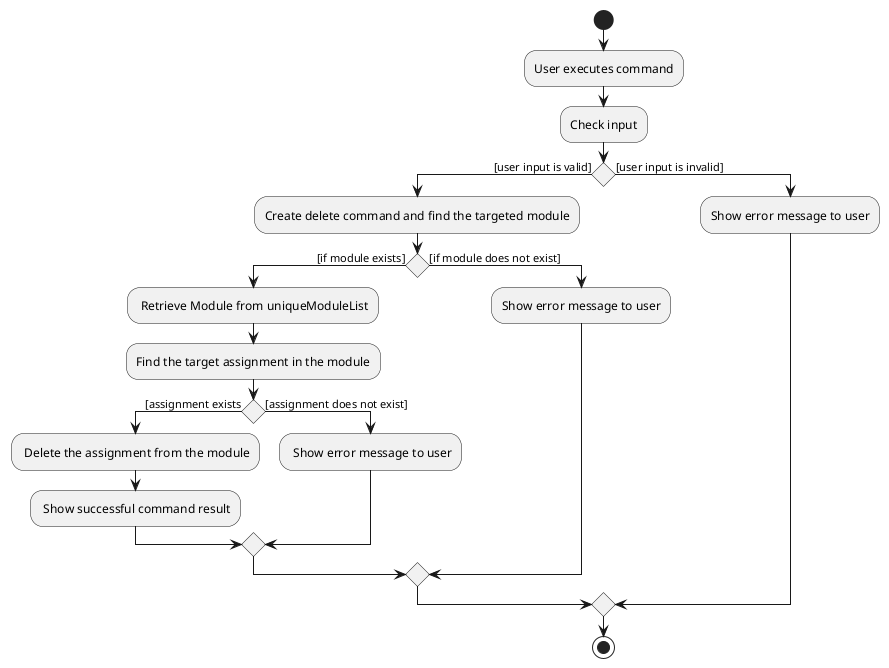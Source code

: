 
@startuml
start
:User executes command;
:Check input;
if() then ([user input is valid])
    :Create delete command and find the targeted module;
    if() then ([if module exists])
        : Retrieve Module from uniqueModuleList;
        :Find the target assignment in the module;
        if() then ([assignment exists)
                : Delete the assignment from the module;
                : Show successful command result;
        else([assignment does not exist])
            : Show error message to user;
        endif
    else([if module does not exist])
        :Show error message to user;
    endif
else([user input is invalid])
    :Show error message to user;
endif
stop
@enduml
